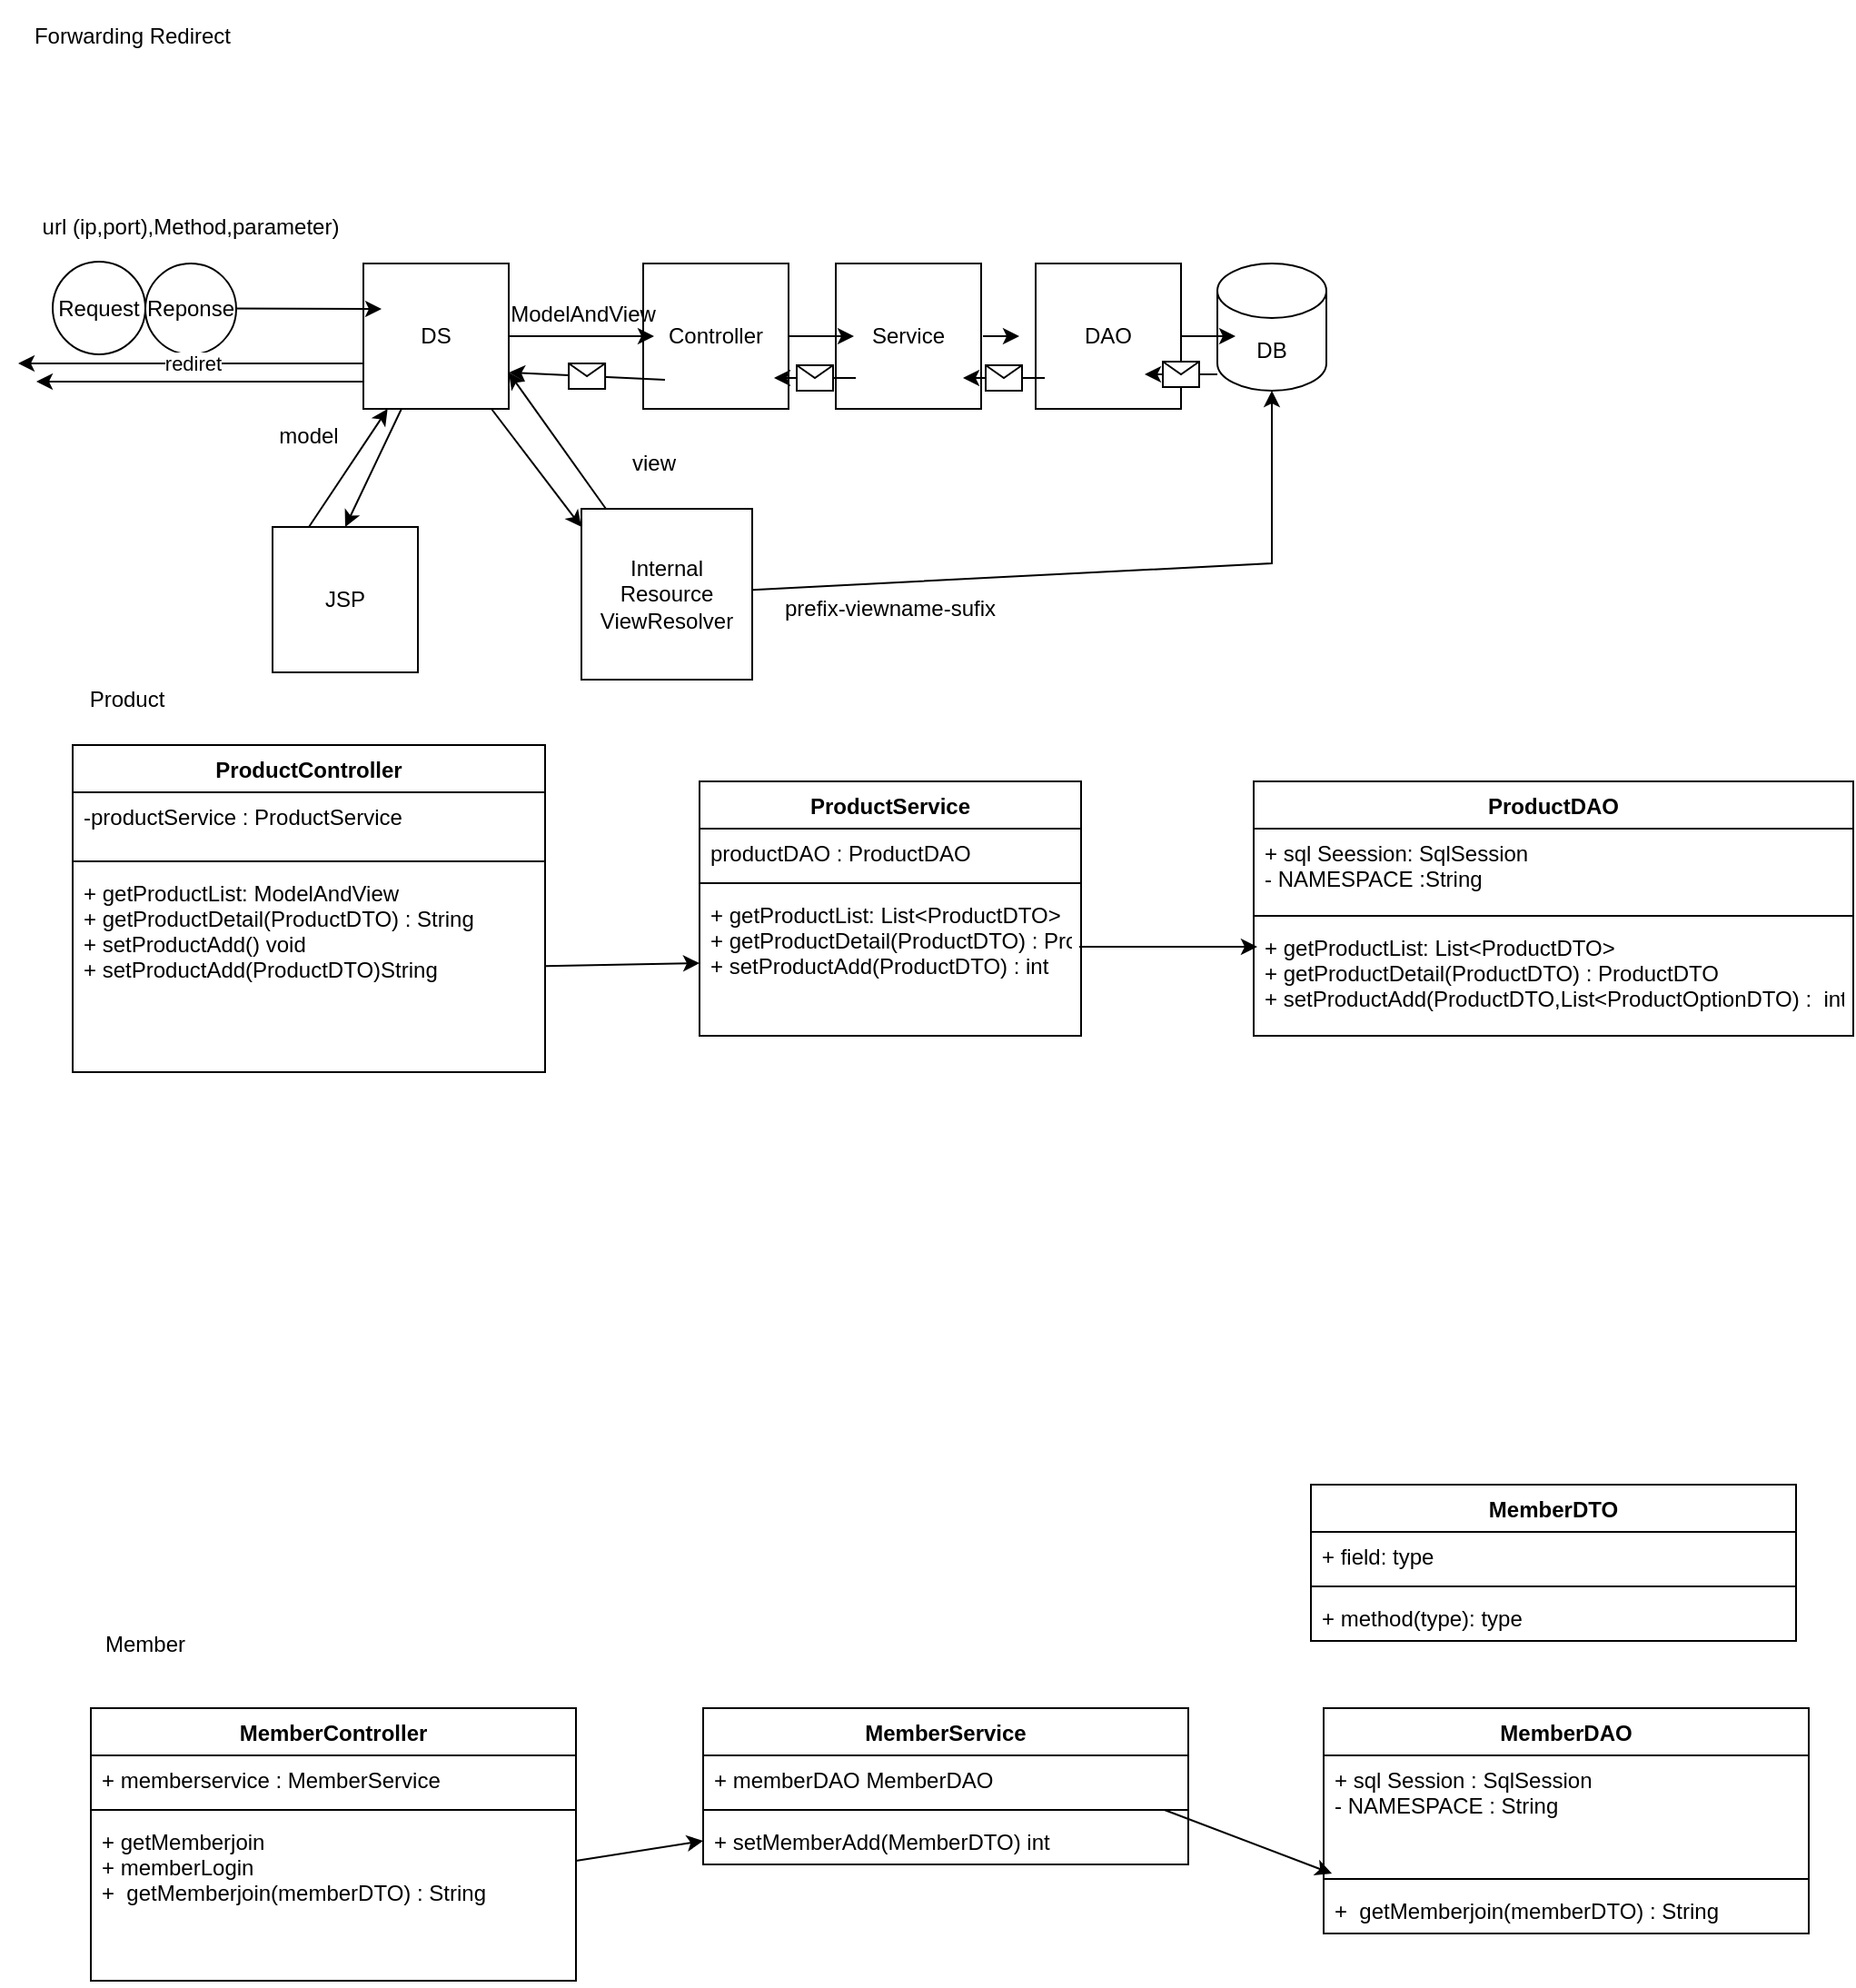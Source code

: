 <mxfile version="20.8.17" type="github">
  <diagram name="페이지-1" id="-jpJEWhZail0sRi4lbsV">
    <mxGraphModel dx="775" dy="395" grid="1" gridSize="10" guides="1" tooltips="1" connect="1" arrows="1" fold="1" page="1" pageScale="1" pageWidth="1169" pageHeight="827" math="0" shadow="0">
      <root>
        <mxCell id="0" />
        <mxCell id="1" parent="0" />
        <mxCell id="YDgJeZkZUilkzCZ2CpeF-1" value="DB" style="shape=cylinder3;whiteSpace=wrap;html=1;boundedLbl=1;backgroundOutline=1;size=15;" vertex="1" parent="1">
          <mxGeometry x="670" y="155" width="60" height="70" as="geometry" />
        </mxCell>
        <mxCell id="YDgJeZkZUilkzCZ2CpeF-2" value="DAO" style="whiteSpace=wrap;html=1;aspect=fixed;" vertex="1" parent="1">
          <mxGeometry x="570" y="155" width="80" height="80" as="geometry" />
        </mxCell>
        <mxCell id="YDgJeZkZUilkzCZ2CpeF-15" style="edgeStyle=orthogonalEdgeStyle;rounded=0;orthogonalLoop=1;jettySize=auto;html=1;exitX=1;exitY=0.5;exitDx=0;exitDy=0;" edge="1" parent="1">
          <mxGeometry relative="1" as="geometry">
            <mxPoint x="541" y="195" as="sourcePoint" />
            <mxPoint x="561" y="195" as="targetPoint" />
          </mxGeometry>
        </mxCell>
        <mxCell id="YDgJeZkZUilkzCZ2CpeF-3" value="Service" style="whiteSpace=wrap;html=1;aspect=fixed;" vertex="1" parent="1">
          <mxGeometry x="460" y="155" width="80" height="80" as="geometry" />
        </mxCell>
        <mxCell id="YDgJeZkZUilkzCZ2CpeF-17" style="edgeStyle=orthogonalEdgeStyle;rounded=0;orthogonalLoop=1;jettySize=auto;html=1;exitX=1;exitY=0.5;exitDx=0;exitDy=0;entryX=0.125;entryY=0.5;entryDx=0;entryDy=0;entryPerimeter=0;" edge="1" parent="1" source="YDgJeZkZUilkzCZ2CpeF-4" target="YDgJeZkZUilkzCZ2CpeF-3">
          <mxGeometry relative="1" as="geometry" />
        </mxCell>
        <mxCell id="YDgJeZkZUilkzCZ2CpeF-4" value="Controller" style="whiteSpace=wrap;html=1;aspect=fixed;" vertex="1" parent="1">
          <mxGeometry x="354" y="155" width="80" height="80" as="geometry" />
        </mxCell>
        <mxCell id="YDgJeZkZUilkzCZ2CpeF-5" value="JSP" style="whiteSpace=wrap;html=1;aspect=fixed;" vertex="1" parent="1">
          <mxGeometry x="150" y="300" width="80" height="80" as="geometry" />
        </mxCell>
        <mxCell id="YDgJeZkZUilkzCZ2CpeF-6" value="DS" style="whiteSpace=wrap;html=1;aspect=fixed;" vertex="1" parent="1">
          <mxGeometry x="200" y="155" width="80" height="80" as="geometry" />
        </mxCell>
        <mxCell id="YDgJeZkZUilkzCZ2CpeF-7" value="Internal&lt;br&gt;Resource&lt;br&gt;ViewResolver" style="whiteSpace=wrap;html=1;aspect=fixed;" vertex="1" parent="1">
          <mxGeometry x="320" y="290" width="94" height="94" as="geometry" />
        </mxCell>
        <mxCell id="YDgJeZkZUilkzCZ2CpeF-11" value="" style="endArrow=classic;html=1;rounded=0;" edge="1" parent="1" source="YDgJeZkZUilkzCZ2CpeF-6">
          <mxGeometry width="50" height="50" relative="1" as="geometry">
            <mxPoint x="340" y="245" as="sourcePoint" />
            <mxPoint x="360" y="195" as="targetPoint" />
          </mxGeometry>
        </mxCell>
        <mxCell id="YDgJeZkZUilkzCZ2CpeF-19" value="" style="endArrow=classic;html=1;rounded=0;entryX=0.5;entryY=1;entryDx=0;entryDy=0;entryPerimeter=0;" edge="1" parent="1" source="YDgJeZkZUilkzCZ2CpeF-7" target="YDgJeZkZUilkzCZ2CpeF-1">
          <mxGeometry width="50" height="50" relative="1" as="geometry">
            <mxPoint x="430" y="340" as="sourcePoint" />
            <mxPoint x="500.711" y="290" as="targetPoint" />
            <Array as="points">
              <mxPoint x="700" y="320" />
            </Array>
          </mxGeometry>
        </mxCell>
        <mxCell id="YDgJeZkZUilkzCZ2CpeF-23" value="" style="endArrow=classic;html=1;rounded=1;" edge="1" parent="1" source="YDgJeZkZUilkzCZ2CpeF-2">
          <mxGeometry width="50" height="50" relative="1" as="geometry">
            <mxPoint x="650" y="245" as="sourcePoint" />
            <mxPoint x="680" y="195" as="targetPoint" />
          </mxGeometry>
        </mxCell>
        <mxCell id="YDgJeZkZUilkzCZ2CpeF-30" value="" style="endArrow=classic;html=1;rounded=0;" edge="1" parent="1">
          <mxGeometry relative="1" as="geometry">
            <mxPoint x="670" y="216" as="sourcePoint" />
            <mxPoint x="630" y="216" as="targetPoint" />
          </mxGeometry>
        </mxCell>
        <mxCell id="YDgJeZkZUilkzCZ2CpeF-31" value="" style="shape=message;html=1;outlineConnect=0;" vertex="1" parent="YDgJeZkZUilkzCZ2CpeF-30">
          <mxGeometry width="20" height="14" relative="1" as="geometry">
            <mxPoint x="-10" y="-7" as="offset" />
          </mxGeometry>
        </mxCell>
        <mxCell id="YDgJeZkZUilkzCZ2CpeF-37" value="" style="endArrow=classic;html=1;rounded=0;" edge="1" parent="1">
          <mxGeometry relative="1" as="geometry">
            <mxPoint x="575" y="218" as="sourcePoint" />
            <mxPoint x="530" y="218" as="targetPoint" />
          </mxGeometry>
        </mxCell>
        <mxCell id="YDgJeZkZUilkzCZ2CpeF-38" value="" style="shape=message;html=1;outlineConnect=0;" vertex="1" parent="YDgJeZkZUilkzCZ2CpeF-37">
          <mxGeometry width="20" height="14" relative="1" as="geometry">
            <mxPoint x="-10" y="-7" as="offset" />
          </mxGeometry>
        </mxCell>
        <mxCell id="YDgJeZkZUilkzCZ2CpeF-39" value="" style="endArrow=classic;html=1;rounded=0;" edge="1" parent="1">
          <mxGeometry relative="1" as="geometry">
            <mxPoint x="471" y="218" as="sourcePoint" />
            <mxPoint x="426" y="218" as="targetPoint" />
          </mxGeometry>
        </mxCell>
        <mxCell id="YDgJeZkZUilkzCZ2CpeF-40" value="" style="shape=message;html=1;outlineConnect=0;" vertex="1" parent="YDgJeZkZUilkzCZ2CpeF-39">
          <mxGeometry width="20" height="14" relative="1" as="geometry">
            <mxPoint x="-10" y="-7" as="offset" />
          </mxGeometry>
        </mxCell>
        <mxCell id="YDgJeZkZUilkzCZ2CpeF-41" value="" style="endArrow=classic;html=1;rounded=0;entryX=1;entryY=0.75;entryDx=0;entryDy=0;" edge="1" parent="1" target="YDgJeZkZUilkzCZ2CpeF-6">
          <mxGeometry relative="1" as="geometry">
            <mxPoint x="366" y="219" as="sourcePoint" />
            <mxPoint x="321" y="219" as="targetPoint" />
          </mxGeometry>
        </mxCell>
        <mxCell id="YDgJeZkZUilkzCZ2CpeF-42" value="" style="shape=message;html=1;outlineConnect=0;" vertex="1" parent="YDgJeZkZUilkzCZ2CpeF-41">
          <mxGeometry width="20" height="14" relative="1" as="geometry">
            <mxPoint x="-10" y="-7" as="offset" />
          </mxGeometry>
        </mxCell>
        <mxCell id="YDgJeZkZUilkzCZ2CpeF-43" value="ModelAndView" style="text;html=1;strokeColor=none;fillColor=none;align=center;verticalAlign=middle;whiteSpace=wrap;rounded=0;" vertex="1" parent="1">
          <mxGeometry x="316" y="178" width="10" height="10" as="geometry" />
        </mxCell>
        <mxCell id="YDgJeZkZUilkzCZ2CpeF-49" value="" style="endArrow=classic;html=1;rounded=0;" edge="1" parent="1" source="YDgJeZkZUilkzCZ2CpeF-6">
          <mxGeometry width="50" height="50" relative="1" as="geometry">
            <mxPoint x="260" y="270" as="sourcePoint" />
            <mxPoint x="320" y="300" as="targetPoint" />
          </mxGeometry>
        </mxCell>
        <mxCell id="YDgJeZkZUilkzCZ2CpeF-50" value="prefix-viewname-sufix" style="text;html=1;strokeColor=none;fillColor=none;align=center;verticalAlign=middle;whiteSpace=wrap;rounded=0;" vertex="1" parent="1">
          <mxGeometry x="400" y="310" width="180" height="70" as="geometry" />
        </mxCell>
        <mxCell id="YDgJeZkZUilkzCZ2CpeF-51" value="" style="endArrow=classic;html=1;rounded=0;entryX=1;entryY=0.75;entryDx=0;entryDy=0;" edge="1" parent="1" source="YDgJeZkZUilkzCZ2CpeF-7" target="YDgJeZkZUilkzCZ2CpeF-6">
          <mxGeometry width="50" height="50" relative="1" as="geometry">
            <mxPoint x="374" y="269.289" as="sourcePoint" />
            <mxPoint x="374" y="219.289" as="targetPoint" />
          </mxGeometry>
        </mxCell>
        <mxCell id="YDgJeZkZUilkzCZ2CpeF-52" value="model" style="text;html=1;strokeColor=none;fillColor=none;align=center;verticalAlign=middle;whiteSpace=wrap;rounded=0;" vertex="1" parent="1">
          <mxGeometry x="140" y="235" width="60" height="30" as="geometry" />
        </mxCell>
        <mxCell id="YDgJeZkZUilkzCZ2CpeF-54" value="view" style="text;html=1;strokeColor=none;fillColor=none;align=center;verticalAlign=middle;whiteSpace=wrap;rounded=0;" vertex="1" parent="1">
          <mxGeometry x="330" y="250" width="60" height="30" as="geometry" />
        </mxCell>
        <mxCell id="YDgJeZkZUilkzCZ2CpeF-55" value="" style="endArrow=classic;html=1;rounded=0;exitX=0.25;exitY=0;exitDx=0;exitDy=0;" edge="1" parent="1" source="YDgJeZkZUilkzCZ2CpeF-5" target="YDgJeZkZUilkzCZ2CpeF-6">
          <mxGeometry width="50" height="50" relative="1" as="geometry">
            <mxPoint x="190" y="310" as="sourcePoint" />
            <mxPoint x="240" y="260" as="targetPoint" />
          </mxGeometry>
        </mxCell>
        <mxCell id="YDgJeZkZUilkzCZ2CpeF-56" value="" style="endArrow=classic;html=1;rounded=0;entryX=0.5;entryY=0;entryDx=0;entryDy=0;" edge="1" parent="1" source="YDgJeZkZUilkzCZ2CpeF-6" target="YDgJeZkZUilkzCZ2CpeF-5">
          <mxGeometry width="50" height="50" relative="1" as="geometry">
            <mxPoint x="240" y="270" as="sourcePoint" />
            <mxPoint x="290" y="220" as="targetPoint" />
          </mxGeometry>
        </mxCell>
        <mxCell id="YDgJeZkZUilkzCZ2CpeF-59" value="" style="endArrow=classic;html=1;rounded=0;" edge="1" parent="1">
          <mxGeometry width="50" height="50" relative="1" as="geometry">
            <mxPoint x="200" y="220" as="sourcePoint" />
            <mxPoint x="20" y="220" as="targetPoint" />
          </mxGeometry>
        </mxCell>
        <mxCell id="YDgJeZkZUilkzCZ2CpeF-61" value="" style="endArrow=classic;html=1;rounded=0;exitX=0;exitY=0.5;exitDx=0;exitDy=0;startArrow=none;" edge="1" parent="1" source="YDgJeZkZUilkzCZ2CpeF-63">
          <mxGeometry width="50" height="50" relative="1" as="geometry">
            <mxPoint x="110" y="177.5" as="sourcePoint" />
            <mxPoint x="210" y="180" as="targetPoint" />
          </mxGeometry>
        </mxCell>
        <mxCell id="YDgJeZkZUilkzCZ2CpeF-62" value="url (ip,port),Method,parameter)" style="text;html=1;strokeColor=none;fillColor=none;align=center;verticalAlign=middle;whiteSpace=wrap;rounded=0;" vertex="1" parent="1">
          <mxGeometry x="10" y="120" width="190" height="30" as="geometry" />
        </mxCell>
        <mxCell id="YDgJeZkZUilkzCZ2CpeF-63" value="Request" style="ellipse;whiteSpace=wrap;html=1;aspect=fixed;" vertex="1" parent="1">
          <mxGeometry x="29" y="154" width="51" height="51" as="geometry" />
        </mxCell>
        <mxCell id="YDgJeZkZUilkzCZ2CpeF-65" value="" style="endArrow=none;html=1;rounded=0;entryX=0;entryY=0.25;entryDx=0;entryDy=0;exitX=1;exitY=0.25;exitDx=0;exitDy=0;" edge="1" parent="1" target="YDgJeZkZUilkzCZ2CpeF-64">
          <mxGeometry width="50" height="50" relative="1" as="geometry">
            <mxPoint x="110" y="177.5" as="sourcePoint" />
            <mxPoint x="200" y="175" as="targetPoint" />
          </mxGeometry>
        </mxCell>
        <mxCell id="YDgJeZkZUilkzCZ2CpeF-64" value="Reponse" style="ellipse;whiteSpace=wrap;html=1;aspect=fixed;" vertex="1" parent="1">
          <mxGeometry x="80" y="155" width="50" height="50" as="geometry" />
        </mxCell>
        <mxCell id="YDgJeZkZUilkzCZ2CpeF-67" value="Forwarding Redirect" style="text;html=1;strokeColor=none;fillColor=none;align=center;verticalAlign=middle;whiteSpace=wrap;rounded=0;" vertex="1" parent="1">
          <mxGeometry y="10" width="146" height="40" as="geometry" />
        </mxCell>
        <mxCell id="YDgJeZkZUilkzCZ2CpeF-71" value="" style="endArrow=classic;html=1;rounded=0;exitX=0;exitY=0.675;exitDx=0;exitDy=0;exitPerimeter=0;" edge="1" parent="1" source="YDgJeZkZUilkzCZ2CpeF-6">
          <mxGeometry relative="1" as="geometry">
            <mxPoint x="260" y="340" as="sourcePoint" />
            <mxPoint x="10" y="210" as="targetPoint" />
            <Array as="points">
              <mxPoint x="200" y="210" />
            </Array>
          </mxGeometry>
        </mxCell>
        <mxCell id="YDgJeZkZUilkzCZ2CpeF-72" value="rediret" style="edgeLabel;resizable=0;html=1;align=center;verticalAlign=middle;" connectable="0" vertex="1" parent="YDgJeZkZUilkzCZ2CpeF-71">
          <mxGeometry relative="1" as="geometry" />
        </mxCell>
        <mxCell id="YDgJeZkZUilkzCZ2CpeF-74" value="Product" style="text;html=1;strokeColor=none;fillColor=none;align=center;verticalAlign=middle;whiteSpace=wrap;rounded=0;" vertex="1" parent="1">
          <mxGeometry x="40" y="380" width="60" height="30" as="geometry" />
        </mxCell>
        <mxCell id="YDgJeZkZUilkzCZ2CpeF-75" value="ProductDAO" style="swimlane;fontStyle=1;align=center;verticalAlign=top;childLayout=stackLayout;horizontal=1;startSize=26;horizontalStack=0;resizeParent=1;resizeParentMax=0;resizeLast=0;collapsible=1;marginBottom=0;" vertex="1" parent="1">
          <mxGeometry x="690" y="440" width="330" height="140" as="geometry" />
        </mxCell>
        <mxCell id="YDgJeZkZUilkzCZ2CpeF-76" value="+ sql Seession: SqlSession&#xa;- NAMESPACE :String" style="text;strokeColor=none;fillColor=none;align=left;verticalAlign=top;spacingLeft=4;spacingRight=4;overflow=hidden;rotatable=0;points=[[0,0.5],[1,0.5]];portConstraint=eastwest;" vertex="1" parent="YDgJeZkZUilkzCZ2CpeF-75">
          <mxGeometry y="26" width="330" height="44" as="geometry" />
        </mxCell>
        <mxCell id="YDgJeZkZUilkzCZ2CpeF-77" value="" style="line;strokeWidth=1;fillColor=none;align=left;verticalAlign=middle;spacingTop=-1;spacingLeft=3;spacingRight=3;rotatable=0;labelPosition=right;points=[];portConstraint=eastwest;strokeColor=inherit;" vertex="1" parent="YDgJeZkZUilkzCZ2CpeF-75">
          <mxGeometry y="70" width="330" height="8" as="geometry" />
        </mxCell>
        <mxCell id="YDgJeZkZUilkzCZ2CpeF-78" value="+ getProductList: List&lt;ProductDTO&gt;&#xa;+ getProductDetail(ProductDTO) : ProductDTO&#xa;+ setProductAdd(ProductDTO,List&lt;ProductOptionDTO) :  int" style="text;strokeColor=none;fillColor=none;align=left;verticalAlign=top;spacingLeft=4;spacingRight=4;overflow=hidden;rotatable=0;points=[[0,0.5],[1,0.5]];portConstraint=eastwest;" vertex="1" parent="YDgJeZkZUilkzCZ2CpeF-75">
          <mxGeometry y="78" width="330" height="62" as="geometry" />
        </mxCell>
        <mxCell id="YDgJeZkZUilkzCZ2CpeF-79" value="ProductService" style="swimlane;fontStyle=1;align=center;verticalAlign=top;childLayout=stackLayout;horizontal=1;startSize=26;horizontalStack=0;resizeParent=1;resizeParentMax=0;resizeLast=0;collapsible=1;marginBottom=0;" vertex="1" parent="1">
          <mxGeometry x="385" y="440" width="210" height="140" as="geometry" />
        </mxCell>
        <mxCell id="YDgJeZkZUilkzCZ2CpeF-80" value="productDAO : ProductDAO" style="text;strokeColor=none;fillColor=none;align=left;verticalAlign=top;spacingLeft=4;spacingRight=4;overflow=hidden;rotatable=0;points=[[0,0.5],[1,0.5]];portConstraint=eastwest;" vertex="1" parent="YDgJeZkZUilkzCZ2CpeF-79">
          <mxGeometry y="26" width="210" height="26" as="geometry" />
        </mxCell>
        <mxCell id="YDgJeZkZUilkzCZ2CpeF-81" value="" style="line;strokeWidth=1;fillColor=none;align=left;verticalAlign=middle;spacingTop=-1;spacingLeft=3;spacingRight=3;rotatable=0;labelPosition=right;points=[];portConstraint=eastwest;strokeColor=inherit;" vertex="1" parent="YDgJeZkZUilkzCZ2CpeF-79">
          <mxGeometry y="52" width="210" height="8" as="geometry" />
        </mxCell>
        <mxCell id="YDgJeZkZUilkzCZ2CpeF-82" value="+ getProductList: List&lt;ProductDTO&gt;&#xa;+ getProductDetail(ProductDTO) : ProductDTO&#xa;+ setProductAdd(ProductDTO) : int" style="text;strokeColor=none;fillColor=none;align=left;verticalAlign=top;spacingLeft=4;spacingRight=4;overflow=hidden;rotatable=0;points=[[0,0.5],[1,0.5]];portConstraint=eastwest;" vertex="1" parent="YDgJeZkZUilkzCZ2CpeF-79">
          <mxGeometry y="60" width="210" height="80" as="geometry" />
        </mxCell>
        <mxCell id="YDgJeZkZUilkzCZ2CpeF-89" value="ProductController" style="swimlane;fontStyle=1;align=center;verticalAlign=top;childLayout=stackLayout;horizontal=1;startSize=26;horizontalStack=0;resizeParent=1;resizeParentMax=0;resizeLast=0;collapsible=1;marginBottom=0;" vertex="1" parent="1">
          <mxGeometry x="40" y="420" width="260" height="180" as="geometry" />
        </mxCell>
        <mxCell id="YDgJeZkZUilkzCZ2CpeF-90" value="-productService : ProductService" style="text;strokeColor=none;fillColor=none;align=left;verticalAlign=top;spacingLeft=4;spacingRight=4;overflow=hidden;rotatable=0;points=[[0,0.5],[1,0.5]];portConstraint=eastwest;" vertex="1" parent="YDgJeZkZUilkzCZ2CpeF-89">
          <mxGeometry y="26" width="260" height="34" as="geometry" />
        </mxCell>
        <mxCell id="YDgJeZkZUilkzCZ2CpeF-91" value="" style="line;strokeWidth=1;fillColor=none;align=left;verticalAlign=middle;spacingTop=-1;spacingLeft=3;spacingRight=3;rotatable=0;labelPosition=right;points=[];portConstraint=eastwest;strokeColor=inherit;" vertex="1" parent="YDgJeZkZUilkzCZ2CpeF-89">
          <mxGeometry y="60" width="260" height="8" as="geometry" />
        </mxCell>
        <mxCell id="YDgJeZkZUilkzCZ2CpeF-92" value="+ getProductList: ModelAndView&#xa;+ getProductDetail(ProductDTO) : String&#xa;+ setProductAdd() void&#xa;+ setProductAdd(ProductDTO)String" style="text;strokeColor=none;fillColor=none;align=left;verticalAlign=top;spacingLeft=4;spacingRight=4;overflow=hidden;rotatable=0;points=[[0,0.5],[1,0.5]];portConstraint=eastwest;" vertex="1" parent="YDgJeZkZUilkzCZ2CpeF-89">
          <mxGeometry y="68" width="260" height="112" as="geometry" />
        </mxCell>
        <mxCell id="YDgJeZkZUilkzCZ2CpeF-93" value="" style="endArrow=classic;html=1;rounded=0;entryX=0;entryY=0.5;entryDx=0;entryDy=0;" edge="1" parent="1" source="YDgJeZkZUilkzCZ2CpeF-92" target="YDgJeZkZUilkzCZ2CpeF-82">
          <mxGeometry width="50" height="50" relative="1" as="geometry">
            <mxPoint x="390" y="560" as="sourcePoint" />
            <mxPoint x="440" y="510" as="targetPoint" />
          </mxGeometry>
        </mxCell>
        <mxCell id="YDgJeZkZUilkzCZ2CpeF-94" value="" style="endArrow=classic;html=1;rounded=0;exitX=0.995;exitY=0.388;exitDx=0;exitDy=0;exitPerimeter=0;entryX=0.006;entryY=0.21;entryDx=0;entryDy=0;entryPerimeter=0;" edge="1" parent="1" source="YDgJeZkZUilkzCZ2CpeF-82" target="YDgJeZkZUilkzCZ2CpeF-78">
          <mxGeometry width="50" height="50" relative="1" as="geometry">
            <mxPoint x="390" y="560" as="sourcePoint" />
            <mxPoint x="440" y="510" as="targetPoint" />
          </mxGeometry>
        </mxCell>
        <mxCell id="YDgJeZkZUilkzCZ2CpeF-96" value="Member" style="text;html=1;strokeColor=none;fillColor=none;align=center;verticalAlign=middle;whiteSpace=wrap;rounded=0;" vertex="1" parent="1">
          <mxGeometry x="50" y="900" width="60" height="30" as="geometry" />
        </mxCell>
        <mxCell id="YDgJeZkZUilkzCZ2CpeF-102" value="MemberController" style="swimlane;fontStyle=1;align=center;verticalAlign=top;childLayout=stackLayout;horizontal=1;startSize=26;horizontalStack=0;resizeParent=1;resizeParentMax=0;resizeLast=0;collapsible=1;marginBottom=0;" vertex="1" parent="1">
          <mxGeometry x="50" y="950" width="267" height="150" as="geometry" />
        </mxCell>
        <mxCell id="YDgJeZkZUilkzCZ2CpeF-103" value="+ memberservice : MemberService" style="text;strokeColor=none;fillColor=none;align=left;verticalAlign=top;spacingLeft=4;spacingRight=4;overflow=hidden;rotatable=0;points=[[0,0.5],[1,0.5]];portConstraint=eastwest;" vertex="1" parent="YDgJeZkZUilkzCZ2CpeF-102">
          <mxGeometry y="26" width="267" height="26" as="geometry" />
        </mxCell>
        <mxCell id="YDgJeZkZUilkzCZ2CpeF-104" value="" style="line;strokeWidth=1;fillColor=none;align=left;verticalAlign=middle;spacingTop=-1;spacingLeft=3;spacingRight=3;rotatable=0;labelPosition=right;points=[];portConstraint=eastwest;strokeColor=inherit;" vertex="1" parent="YDgJeZkZUilkzCZ2CpeF-102">
          <mxGeometry y="52" width="267" height="8" as="geometry" />
        </mxCell>
        <mxCell id="YDgJeZkZUilkzCZ2CpeF-105" value="+ getMemberjoin&#xa;+ memberLogin&#xa;+  getMemberjoin(memberDTO) : String" style="text;strokeColor=none;fillColor=none;align=left;verticalAlign=top;spacingLeft=4;spacingRight=4;overflow=hidden;rotatable=0;points=[[0,0.5],[1,0.5]];portConstraint=eastwest;" vertex="1" parent="YDgJeZkZUilkzCZ2CpeF-102">
          <mxGeometry y="60" width="267" height="90" as="geometry" />
        </mxCell>
        <mxCell id="YDgJeZkZUilkzCZ2CpeF-106" value="MemberService" style="swimlane;fontStyle=1;align=center;verticalAlign=top;childLayout=stackLayout;horizontal=1;startSize=26;horizontalStack=0;resizeParent=1;resizeParentMax=0;resizeLast=0;collapsible=1;marginBottom=0;" vertex="1" parent="1">
          <mxGeometry x="387" y="950" width="267" height="86" as="geometry" />
        </mxCell>
        <mxCell id="YDgJeZkZUilkzCZ2CpeF-107" value="+ memberDAO MemberDAO" style="text;strokeColor=none;fillColor=none;align=left;verticalAlign=top;spacingLeft=4;spacingRight=4;overflow=hidden;rotatable=0;points=[[0,0.5],[1,0.5]];portConstraint=eastwest;" vertex="1" parent="YDgJeZkZUilkzCZ2CpeF-106">
          <mxGeometry y="26" width="267" height="26" as="geometry" />
        </mxCell>
        <mxCell id="YDgJeZkZUilkzCZ2CpeF-108" value="" style="line;strokeWidth=1;fillColor=none;align=left;verticalAlign=middle;spacingTop=-1;spacingLeft=3;spacingRight=3;rotatable=0;labelPosition=right;points=[];portConstraint=eastwest;strokeColor=inherit;" vertex="1" parent="YDgJeZkZUilkzCZ2CpeF-106">
          <mxGeometry y="52" width="267" height="8" as="geometry" />
        </mxCell>
        <mxCell id="YDgJeZkZUilkzCZ2CpeF-109" value="+ setMemberAdd(MemberDTO) int" style="text;strokeColor=none;fillColor=none;align=left;verticalAlign=top;spacingLeft=4;spacingRight=4;overflow=hidden;rotatable=0;points=[[0,0.5],[1,0.5]];portConstraint=eastwest;" vertex="1" parent="YDgJeZkZUilkzCZ2CpeF-106">
          <mxGeometry y="60" width="267" height="26" as="geometry" />
        </mxCell>
        <mxCell id="YDgJeZkZUilkzCZ2CpeF-110" value="MemberDAO" style="swimlane;fontStyle=1;align=center;verticalAlign=top;childLayout=stackLayout;horizontal=1;startSize=26;horizontalStack=0;resizeParent=1;resizeParentMax=0;resizeLast=0;collapsible=1;marginBottom=0;" vertex="1" parent="1">
          <mxGeometry x="728.5" y="950" width="267" height="124" as="geometry" />
        </mxCell>
        <mxCell id="YDgJeZkZUilkzCZ2CpeF-111" value="+ sql Session : SqlSession&#xa;- NAMESPACE : String" style="text;strokeColor=none;fillColor=none;align=left;verticalAlign=top;spacingLeft=4;spacingRight=4;overflow=hidden;rotatable=0;points=[[0,0.5],[1,0.5]];portConstraint=eastwest;" vertex="1" parent="YDgJeZkZUilkzCZ2CpeF-110">
          <mxGeometry y="26" width="267" height="64" as="geometry" />
        </mxCell>
        <mxCell id="YDgJeZkZUilkzCZ2CpeF-112" value="" style="line;strokeWidth=1;fillColor=none;align=left;verticalAlign=middle;spacingTop=-1;spacingLeft=3;spacingRight=3;rotatable=0;labelPosition=right;points=[];portConstraint=eastwest;strokeColor=inherit;" vertex="1" parent="YDgJeZkZUilkzCZ2CpeF-110">
          <mxGeometry y="90" width="267" height="8" as="geometry" />
        </mxCell>
        <mxCell id="YDgJeZkZUilkzCZ2CpeF-113" value="+  getMemberjoin(memberDTO) : String" style="text;strokeColor=none;fillColor=none;align=left;verticalAlign=top;spacingLeft=4;spacingRight=4;overflow=hidden;rotatable=0;points=[[0,0.5],[1,0.5]];portConstraint=eastwest;" vertex="1" parent="YDgJeZkZUilkzCZ2CpeF-110">
          <mxGeometry y="98" width="267" height="26" as="geometry" />
        </mxCell>
        <mxCell id="YDgJeZkZUilkzCZ2CpeF-114" value="MemberDTO" style="swimlane;fontStyle=1;align=center;verticalAlign=top;childLayout=stackLayout;horizontal=1;startSize=26;horizontalStack=0;resizeParent=1;resizeParentMax=0;resizeLast=0;collapsible=1;marginBottom=0;" vertex="1" parent="1">
          <mxGeometry x="721.5" y="827" width="267" height="86" as="geometry" />
        </mxCell>
        <mxCell id="YDgJeZkZUilkzCZ2CpeF-115" value="+ field: type" style="text;strokeColor=none;fillColor=none;align=left;verticalAlign=top;spacingLeft=4;spacingRight=4;overflow=hidden;rotatable=0;points=[[0,0.5],[1,0.5]];portConstraint=eastwest;" vertex="1" parent="YDgJeZkZUilkzCZ2CpeF-114">
          <mxGeometry y="26" width="267" height="26" as="geometry" />
        </mxCell>
        <mxCell id="YDgJeZkZUilkzCZ2CpeF-116" value="" style="line;strokeWidth=1;fillColor=none;align=left;verticalAlign=middle;spacingTop=-1;spacingLeft=3;spacingRight=3;rotatable=0;labelPosition=right;points=[];portConstraint=eastwest;strokeColor=inherit;" vertex="1" parent="YDgJeZkZUilkzCZ2CpeF-114">
          <mxGeometry y="52" width="267" height="8" as="geometry" />
        </mxCell>
        <mxCell id="YDgJeZkZUilkzCZ2CpeF-117" value="+ method(type): type" style="text;strokeColor=none;fillColor=none;align=left;verticalAlign=top;spacingLeft=4;spacingRight=4;overflow=hidden;rotatable=0;points=[[0,0.5],[1,0.5]];portConstraint=eastwest;" vertex="1" parent="YDgJeZkZUilkzCZ2CpeF-114">
          <mxGeometry y="60" width="267" height="26" as="geometry" />
        </mxCell>
        <mxCell id="YDgJeZkZUilkzCZ2CpeF-118" value="" style="endArrow=classic;html=1;rounded=0;entryX=0;entryY=0.5;entryDx=0;entryDy=0;" edge="1" parent="1" source="YDgJeZkZUilkzCZ2CpeF-105" target="YDgJeZkZUilkzCZ2CpeF-109">
          <mxGeometry width="50" height="50" relative="1" as="geometry">
            <mxPoint x="370" y="880" as="sourcePoint" />
            <mxPoint x="420" y="830" as="targetPoint" />
          </mxGeometry>
        </mxCell>
        <mxCell id="YDgJeZkZUilkzCZ2CpeF-120" value="" style="endArrow=classic;html=1;rounded=0;exitX=0.951;exitY=-0.154;exitDx=0;exitDy=0;exitPerimeter=0;entryX=0.017;entryY=0.125;entryDx=0;entryDy=0;entryPerimeter=0;" edge="1" parent="1" source="YDgJeZkZUilkzCZ2CpeF-109" target="YDgJeZkZUilkzCZ2CpeF-112">
          <mxGeometry width="50" height="50" relative="1" as="geometry">
            <mxPoint x="640" y="1030" as="sourcePoint" />
            <mxPoint x="690" y="980" as="targetPoint" />
          </mxGeometry>
        </mxCell>
      </root>
    </mxGraphModel>
  </diagram>
</mxfile>
